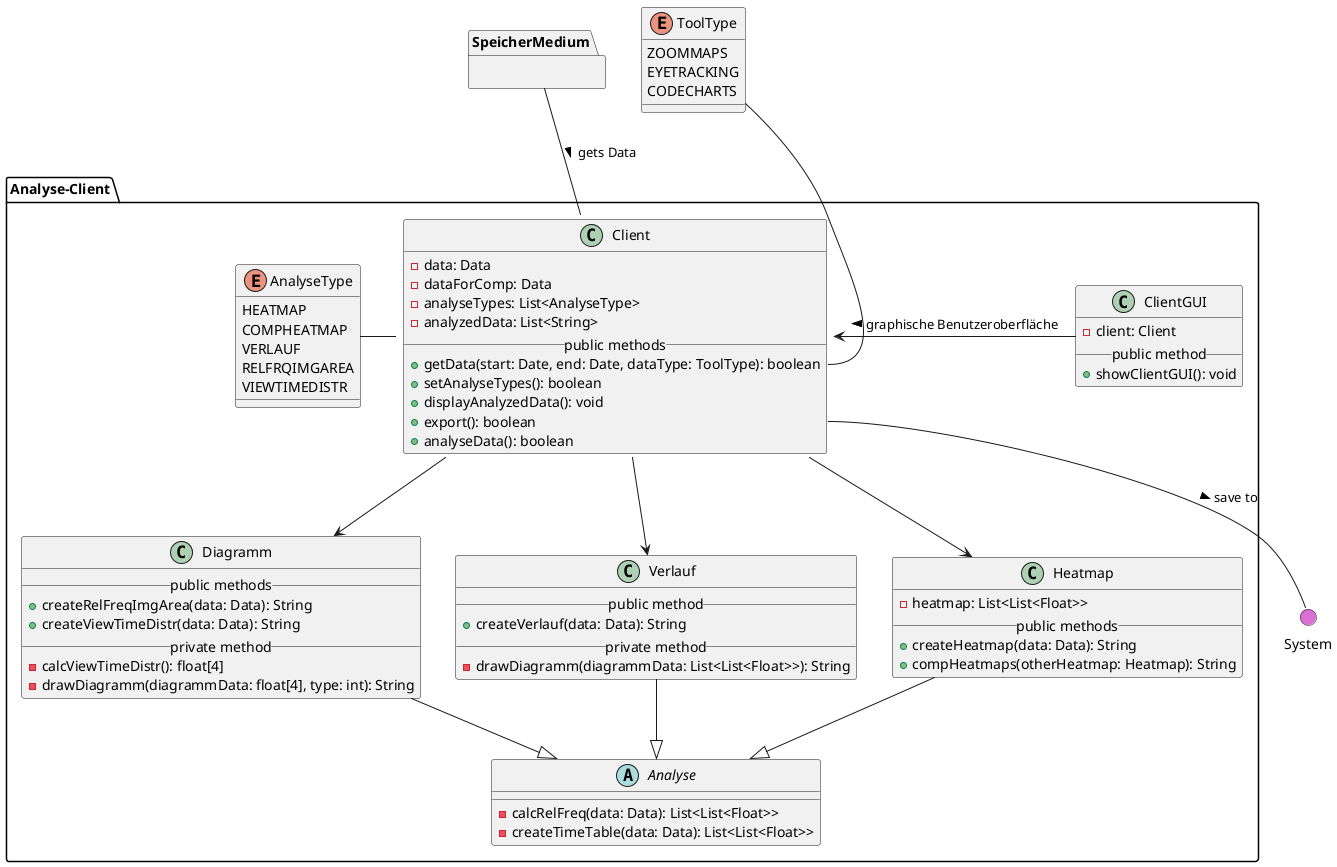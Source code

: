 @startuml analyseclient

' === ANALYSE CLIENT ===
package Analyse-Client{
  
  ' Client
  class Client {
    - data: Data
    - dataForComp: Data
    - analyseTypes: List<AnalyseType>
    - analyzedData: List<String>
    __public methods__
    + getData(start: Date, end: Date, dataType: ToolType): boolean
    + setAnalyseTypes(): boolean
    + displayAnalyzedData(): void
    + export(): boolean
    + analyseData(): boolean
  }

  ' Analyse
  abstract Analyse {
    - calcRelFreq(data: Data): List<List<Float>>
    - createTimeTable(data: Data): List<List<Float>>
  }

  ' Heatmap
  class Heatmap {
    - heatmap: List<List<Float>>
    __public methods__
    + createHeatmap(data: Data): String
    + compHeatmaps(otherHeatmap: Heatmap): String
  }

  ' Verlauf
  class Verlauf {
    __public method__
    + createVerlauf(data: Data): String
    __private method__
    - drawDiagramm(diagrammData: List<List<Float>>): String
  }

  ' Diagramm
  class Diagramm {
    __public methods__
    + createRelFreqImgArea(data: Data): String
    + createViewTimeDistr(data: Data): String
    __private method__
    - calcViewTimeDistr(): float[4]
    - drawDiagramm(diagrammData: float[4], type: int): String
  }

  ' Type
  enum AnalyseType {
    HEATMAP
    COMPHEATMAP
    VERLAUF
    RELFRQIMGAREA
    VIEWTIMEDISTR
  }

  ' ClientGUI
  class ClientGUI {
    - client: Client
    __public method__
    + showClientGUI(): void
  }

  ' Vererbung
  Analyse <|-u- Heatmap
  Analyse <|-u- Verlauf
  Analyse <|-u- Diagramm

  ' Interaktionen
  Client -d-> Heatmap 
  Client -d-> Verlauf
  Client -d-> Diagramm
  Client -l- AnalyseType
  Client <-r- ClientGUI : < graphische Benutzeroberfläche

}

' Typen der erhobenen Daten
enum ToolType {
  ZOOMMAPS
  EYETRACKING
  CODECHARTS
}

' Blackbox
package SpeicherMedium {}

() System #DA70D5

' Interaktionen
Client::getData -u- ToolType
Client::export -- System: > save to
Client -u- SpeicherMedium : < gets Data

@enduml
